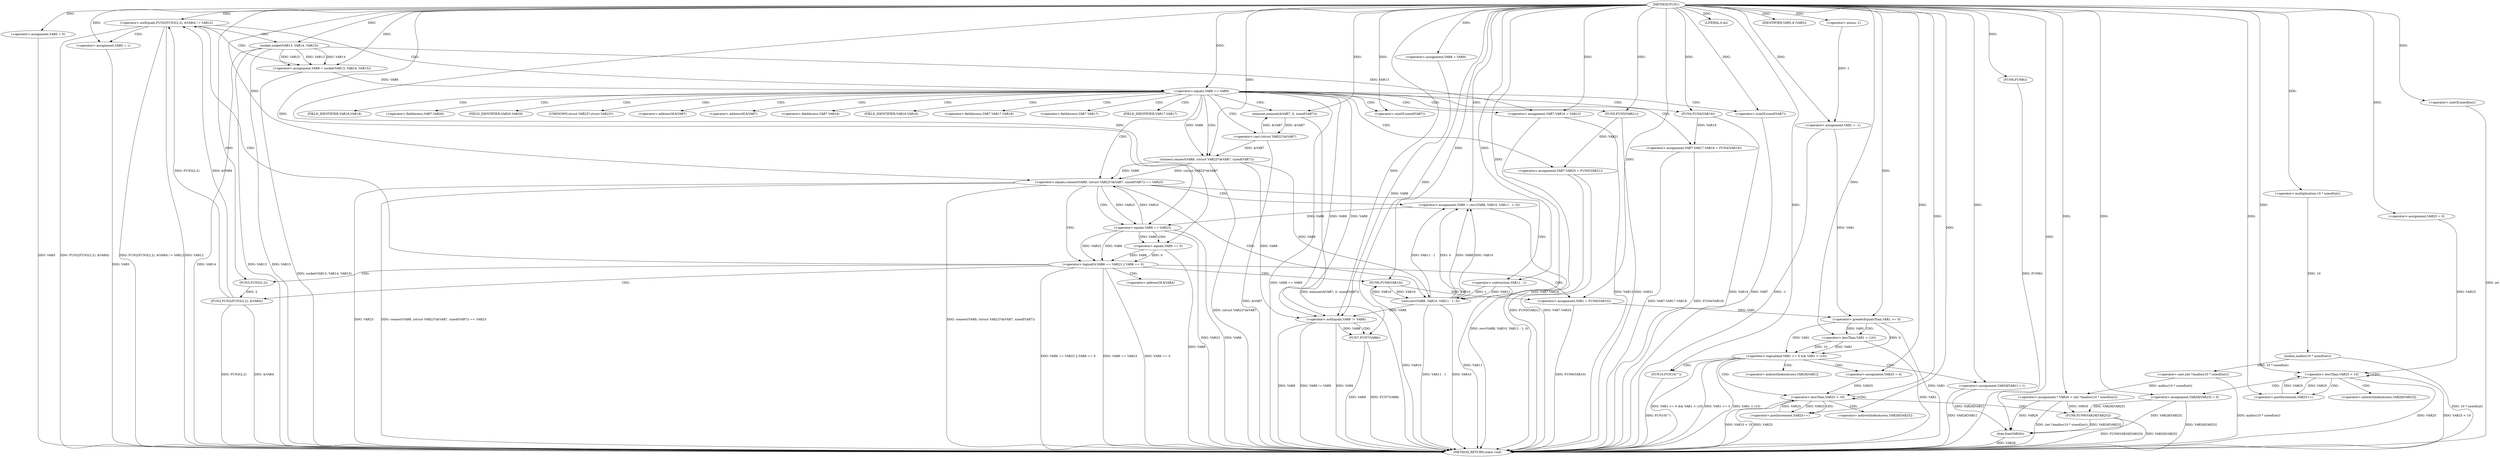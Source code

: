 digraph FUN1 {  
"1000100" [label = "(METHOD,FUN1)" ]
"1000286" [label = "(METHOD_RETURN,static void)" ]
"1000103" [label = "(<operator>.assignment,VAR1 = -1)" ]
"1000105" [label = "(<operator>.minus,-1)" ]
"1000112" [label = "(<operator>.assignment,VAR5 = 0)" ]
"1000118" [label = "(<operator>.assignment,VAR8 = VAR9)" ]
"1000125" [label = "(<operator>.notEquals,FUN2(FUN3(2,2), &VAR4) != VAR12)" ]
"1000126" [label = "(FUN2,FUN2(FUN3(2,2), &VAR4))" ]
"1000127" [label = "(FUN3,FUN3(2,2))" ]
"1000135" [label = "(<operator>.assignment,VAR5 = 1)" ]
"1000138" [label = "(<operator>.assignment,VAR8 = socket(VAR13, VAR14, VAR15))" ]
"1000140" [label = "(socket,socket(VAR13, VAR14, VAR15))" ]
"1000145" [label = "(<operator>.equals,VAR8 == VAR9)" ]
"1000150" [label = "(memset,memset(&VAR7, 0, sizeof(VAR7)))" ]
"1000154" [label = "(<operator>.sizeOf,sizeof(VAR7))" ]
"1000156" [label = "(<operator>.assignment,VAR7.VAR16 = VAR13)" ]
"1000161" [label = "(<operator>.assignment,VAR7.VAR17.VAR18 = FUN4(VAR19))" ]
"1000167" [label = "(FUN4,FUN4(VAR19))" ]
"1000169" [label = "(<operator>.assignment,VAR7.VAR20 = FUN5(VAR21))" ]
"1000173" [label = "(FUN5,FUN5(VAR21))" ]
"1000176" [label = "(<operator>.equals,connect(VAR8, (struct VAR22*)&VAR7, sizeof(VAR7)) == VAR23)" ]
"1000177" [label = "(connect,connect(VAR8, (struct VAR22*)&VAR7, sizeof(VAR7)))" ]
"1000179" [label = "(<operator>.cast,(struct VAR22*)&VAR7)" ]
"1000183" [label = "(<operator>.sizeOf,sizeof(VAR7))" ]
"1000188" [label = "(<operator>.assignment,VAR6 = recv(VAR8, VAR10, VAR11 - 1, 0))" ]
"1000190" [label = "(recv,recv(VAR8, VAR10, VAR11 - 1, 0))" ]
"1000193" [label = "(<operator>.subtraction,VAR11 - 1)" ]
"1000198" [label = "(<operator>.logicalOr,VAR6 == VAR23 || VAR6 == 0)" ]
"1000199" [label = "(<operator>.equals,VAR6 == VAR23)" ]
"1000202" [label = "(<operator>.equals,VAR6 == 0)" ]
"1000207" [label = "(<operator>.assignment,VAR1 = FUN6(VAR10))" ]
"1000209" [label = "(FUN6,FUN6(VAR10))" ]
"1000211" [label = "(LITERAL,0,do)" ]
"1000213" [label = "(<operator>.notEquals,VAR8 != VAR9)" ]
"1000217" [label = "(FUN7,FUN7(VAR8))" ]
"1000220" [label = "(IDENTIFIER,VAR5,if (VAR5))" ]
"1000222" [label = "(FUN8,FUN8())" ]
"1000228" [label = "(<operator>.assignment,* VAR26 = (int *)malloc(10 * sizeof(int)))" ]
"1000230" [label = "(<operator>.cast,(int *)malloc(10 * sizeof(int)))" ]
"1000232" [label = "(malloc,malloc(10 * sizeof(int)))" ]
"1000233" [label = "(<operator>.multiplication,10 * sizeof(int))" ]
"1000235" [label = "(<operator>.sizeOf,sizeof(int))" ]
"1000238" [label = "(<operator>.assignment,VAR25 = 0)" ]
"1000241" [label = "(<operator>.lessThan,VAR25 < 10)" ]
"1000244" [label = "(<operator>.postIncrement,VAR25++)" ]
"1000247" [label = "(<operator>.assignment,VAR26[VAR25] = 0)" ]
"1000253" [label = "(<operator>.logicalAnd,VAR1 >= 0 && VAR1 < (10))" ]
"1000254" [label = "(<operator>.greaterEqualsThan,VAR1 >= 0)" ]
"1000257" [label = "(<operator>.lessThan,VAR1 < (10))" ]
"1000261" [label = "(<operator>.assignment,VAR26[VAR1] = 1)" ]
"1000267" [label = "(<operator>.assignment,VAR25 = 0)" ]
"1000270" [label = "(<operator>.lessThan,VAR25 < 10)" ]
"1000273" [label = "(<operator>.postIncrement,VAR25++)" ]
"1000276" [label = "(FUN9,FUN9(VAR26[VAR25]))" ]
"1000282" [label = "(FUN10,FUN10(\"\"))" ]
"1000284" [label = "(free,free(VAR26))" ]
"1000130" [label = "(<operator>.addressOf,&VAR4)" ]
"1000151" [label = "(<operator>.addressOf,&VAR7)" ]
"1000157" [label = "(<operator>.fieldAccess,VAR7.VAR16)" ]
"1000159" [label = "(FIELD_IDENTIFIER,VAR16,VAR16)" ]
"1000162" [label = "(<operator>.fieldAccess,VAR7.VAR17.VAR18)" ]
"1000163" [label = "(<operator>.fieldAccess,VAR7.VAR17)" ]
"1000165" [label = "(FIELD_IDENTIFIER,VAR17,VAR17)" ]
"1000166" [label = "(FIELD_IDENTIFIER,VAR18,VAR18)" ]
"1000170" [label = "(<operator>.fieldAccess,VAR7.VAR20)" ]
"1000172" [label = "(FIELD_IDENTIFIER,VAR20,VAR20)" ]
"1000180" [label = "(UNKNOWN,struct VAR22*,struct VAR22*)" ]
"1000181" [label = "(<operator>.addressOf,&VAR7)" ]
"1000248" [label = "(<operator>.indirectIndexAccess,VAR26[VAR25])" ]
"1000262" [label = "(<operator>.indirectIndexAccess,VAR26[VAR1])" ]
"1000277" [label = "(<operator>.indirectIndexAccess,VAR26[VAR25])" ]
  "1000140" -> "1000286"  [ label = "DDG: VAR14"] 
  "1000176" -> "1000286"  [ label = "DDG: VAR23"] 
  "1000103" -> "1000286"  [ label = "DDG: -1"] 
  "1000179" -> "1000286"  [ label = "DDG: &VAR7"] 
  "1000261" -> "1000286"  [ label = "DDG: VAR26[VAR1]"] 
  "1000247" -> "1000286"  [ label = "DDG: VAR26[VAR25]"] 
  "1000167" -> "1000286"  [ label = "DDG: VAR19"] 
  "1000126" -> "1000286"  [ label = "DDG: &VAR4"] 
  "1000125" -> "1000286"  [ label = "DDG: FUN2(FUN3(2,2), &VAR4)"] 
  "1000125" -> "1000286"  [ label = "DDG: FUN2(FUN3(2,2), &VAR4) != VAR12"] 
  "1000193" -> "1000286"  [ label = "DDG: VAR11"] 
  "1000199" -> "1000286"  [ label = "DDG: VAR23"] 
  "1000207" -> "1000286"  [ label = "DDG: FUN6(VAR10)"] 
  "1000284" -> "1000286"  [ label = "DDG: VAR26"] 
  "1000282" -> "1000286"  [ label = "DDG: FUN10(\"\")"] 
  "1000209" -> "1000286"  [ label = "DDG: VAR10"] 
  "1000235" -> "1000286"  [ label = "DDG: int"] 
  "1000232" -> "1000286"  [ label = "DDG: 10 * sizeof(int)"] 
  "1000253" -> "1000286"  [ label = "DDG: VAR1 >= 0 && VAR1 < (10)"] 
  "1000188" -> "1000286"  [ label = "DDG: recv(VAR8, VAR10, VAR11 - 1, 0)"] 
  "1000199" -> "1000286"  [ label = "DDG: VAR6"] 
  "1000156" -> "1000286"  [ label = "DDG: VAR7.VAR16"] 
  "1000177" -> "1000286"  [ label = "DDG: (struct VAR22*)&VAR7"] 
  "1000254" -> "1000286"  [ label = "DDG: VAR1"] 
  "1000217" -> "1000286"  [ label = "DDG: FUN7(VAR8)"] 
  "1000156" -> "1000286"  [ label = "DDG: VAR13"] 
  "1000213" -> "1000286"  [ label = "DDG: VAR8"] 
  "1000253" -> "1000286"  [ label = "DDG: VAR1 >= 0"] 
  "1000125" -> "1000286"  [ label = "DDG: VAR12"] 
  "1000140" -> "1000286"  [ label = "DDG: VAR13"] 
  "1000138" -> "1000286"  [ label = "DDG: socket(VAR13, VAR14, VAR15)"] 
  "1000183" -> "1000286"  [ label = "DDG: VAR7"] 
  "1000161" -> "1000286"  [ label = "DDG: FUN4(VAR19)"] 
  "1000217" -> "1000286"  [ label = "DDG: VAR8"] 
  "1000202" -> "1000286"  [ label = "DDG: VAR6"] 
  "1000222" -> "1000286"  [ label = "DDG: FUN8()"] 
  "1000257" -> "1000286"  [ label = "DDG: VAR1"] 
  "1000176" -> "1000286"  [ label = "DDG: connect(VAR8, (struct VAR22*)&VAR7, sizeof(VAR7)) == VAR23"] 
  "1000126" -> "1000286"  [ label = "DDG: FUN3(2,2)"] 
  "1000276" -> "1000286"  [ label = "DDG: FUN9(VAR26[VAR25])"] 
  "1000198" -> "1000286"  [ label = "DDG: VAR6 == VAR23"] 
  "1000230" -> "1000286"  [ label = "DDG: malloc(10 * sizeof(int))"] 
  "1000213" -> "1000286"  [ label = "DDG: VAR8 != VAR9"] 
  "1000190" -> "1000286"  [ label = "DDG: VAR11 - 1"] 
  "1000112" -> "1000286"  [ label = "DDG: VAR5"] 
  "1000169" -> "1000286"  [ label = "DDG: FUN5(VAR21)"] 
  "1000135" -> "1000286"  [ label = "DDG: VAR5"] 
  "1000276" -> "1000286"  [ label = "DDG: VAR26[VAR25]"] 
  "1000241" -> "1000286"  [ label = "DDG: VAR25"] 
  "1000145" -> "1000286"  [ label = "DDG: VAR8 == VAR9"] 
  "1000140" -> "1000286"  [ label = "DDG: VAR15"] 
  "1000228" -> "1000286"  [ label = "DDG: (int *)malloc(10 * sizeof(int))"] 
  "1000213" -> "1000286"  [ label = "DDG: VAR9"] 
  "1000176" -> "1000286"  [ label = "DDG: connect(VAR8, (struct VAR22*)&VAR7, sizeof(VAR7))"] 
  "1000169" -> "1000286"  [ label = "DDG: VAR7.VAR20"] 
  "1000270" -> "1000286"  [ label = "DDG: VAR25 < 10"] 
  "1000150" -> "1000286"  [ label = "DDG: memset(&VAR7, 0, sizeof(VAR7))"] 
  "1000253" -> "1000286"  [ label = "DDG: VAR1 < (10)"] 
  "1000161" -> "1000286"  [ label = "DDG: VAR7.VAR17.VAR18"] 
  "1000241" -> "1000286"  [ label = "DDG: VAR25 < 10"] 
  "1000270" -> "1000286"  [ label = "DDG: VAR25"] 
  "1000190" -> "1000286"  [ label = "DDG: VAR10"] 
  "1000173" -> "1000286"  [ label = "DDG: VAR21"] 
  "1000198" -> "1000286"  [ label = "DDG: VAR6 == 0"] 
  "1000198" -> "1000286"  [ label = "DDG: VAR6 == VAR23 || VAR6 == 0"] 
  "1000105" -> "1000103"  [ label = "DDG: 1"] 
  "1000100" -> "1000103"  [ label = "DDG: "] 
  "1000100" -> "1000105"  [ label = "DDG: "] 
  "1000100" -> "1000112"  [ label = "DDG: "] 
  "1000100" -> "1000118"  [ label = "DDG: "] 
  "1000126" -> "1000125"  [ label = "DDG: FUN3(2,2)"] 
  "1000126" -> "1000125"  [ label = "DDG: &VAR4"] 
  "1000127" -> "1000126"  [ label = "DDG: 2"] 
  "1000100" -> "1000127"  [ label = "DDG: "] 
  "1000100" -> "1000125"  [ label = "DDG: "] 
  "1000100" -> "1000135"  [ label = "DDG: "] 
  "1000140" -> "1000138"  [ label = "DDG: VAR13"] 
  "1000140" -> "1000138"  [ label = "DDG: VAR14"] 
  "1000140" -> "1000138"  [ label = "DDG: VAR15"] 
  "1000100" -> "1000138"  [ label = "DDG: "] 
  "1000100" -> "1000140"  [ label = "DDG: "] 
  "1000138" -> "1000145"  [ label = "DDG: VAR8"] 
  "1000100" -> "1000145"  [ label = "DDG: "] 
  "1000179" -> "1000150"  [ label = "DDG: &VAR7"] 
  "1000100" -> "1000150"  [ label = "DDG: "] 
  "1000100" -> "1000154"  [ label = "DDG: "] 
  "1000140" -> "1000156"  [ label = "DDG: VAR13"] 
  "1000100" -> "1000156"  [ label = "DDG: "] 
  "1000167" -> "1000161"  [ label = "DDG: VAR19"] 
  "1000100" -> "1000167"  [ label = "DDG: "] 
  "1000173" -> "1000169"  [ label = "DDG: VAR21"] 
  "1000100" -> "1000173"  [ label = "DDG: "] 
  "1000177" -> "1000176"  [ label = "DDG: VAR8"] 
  "1000177" -> "1000176"  [ label = "DDG: (struct VAR22*)&VAR7"] 
  "1000145" -> "1000177"  [ label = "DDG: VAR8"] 
  "1000100" -> "1000177"  [ label = "DDG: "] 
  "1000179" -> "1000177"  [ label = "DDG: &VAR7"] 
  "1000150" -> "1000179"  [ label = "DDG: &VAR7"] 
  "1000100" -> "1000183"  [ label = "DDG: "] 
  "1000199" -> "1000176"  [ label = "DDG: VAR23"] 
  "1000100" -> "1000176"  [ label = "DDG: "] 
  "1000190" -> "1000188"  [ label = "DDG: VAR8"] 
  "1000190" -> "1000188"  [ label = "DDG: VAR10"] 
  "1000190" -> "1000188"  [ label = "DDG: VAR11 - 1"] 
  "1000190" -> "1000188"  [ label = "DDG: 0"] 
  "1000100" -> "1000188"  [ label = "DDG: "] 
  "1000177" -> "1000190"  [ label = "DDG: VAR8"] 
  "1000100" -> "1000190"  [ label = "DDG: "] 
  "1000209" -> "1000190"  [ label = "DDG: VAR10"] 
  "1000193" -> "1000190"  [ label = "DDG: VAR11"] 
  "1000193" -> "1000190"  [ label = "DDG: 1"] 
  "1000100" -> "1000193"  [ label = "DDG: "] 
  "1000199" -> "1000198"  [ label = "DDG: VAR6"] 
  "1000199" -> "1000198"  [ label = "DDG: VAR23"] 
  "1000188" -> "1000199"  [ label = "DDG: VAR6"] 
  "1000100" -> "1000199"  [ label = "DDG: "] 
  "1000176" -> "1000199"  [ label = "DDG: VAR23"] 
  "1000202" -> "1000198"  [ label = "DDG: VAR6"] 
  "1000202" -> "1000198"  [ label = "DDG: 0"] 
  "1000199" -> "1000202"  [ label = "DDG: VAR6"] 
  "1000100" -> "1000202"  [ label = "DDG: "] 
  "1000209" -> "1000207"  [ label = "DDG: VAR10"] 
  "1000100" -> "1000207"  [ label = "DDG: "] 
  "1000190" -> "1000209"  [ label = "DDG: VAR10"] 
  "1000100" -> "1000209"  [ label = "DDG: "] 
  "1000100" -> "1000211"  [ label = "DDG: "] 
  "1000177" -> "1000213"  [ label = "DDG: VAR8"] 
  "1000190" -> "1000213"  [ label = "DDG: VAR8"] 
  "1000118" -> "1000213"  [ label = "DDG: VAR8"] 
  "1000145" -> "1000213"  [ label = "DDG: VAR8"] 
  "1000100" -> "1000213"  [ label = "DDG: "] 
  "1000145" -> "1000213"  [ label = "DDG: VAR9"] 
  "1000213" -> "1000217"  [ label = "DDG: VAR8"] 
  "1000100" -> "1000217"  [ label = "DDG: "] 
  "1000100" -> "1000220"  [ label = "DDG: "] 
  "1000100" -> "1000222"  [ label = "DDG: "] 
  "1000230" -> "1000228"  [ label = "DDG: malloc(10 * sizeof(int))"] 
  "1000100" -> "1000228"  [ label = "DDG: "] 
  "1000232" -> "1000230"  [ label = "DDG: 10 * sizeof(int)"] 
  "1000233" -> "1000232"  [ label = "DDG: 10"] 
  "1000100" -> "1000233"  [ label = "DDG: "] 
  "1000100" -> "1000235"  [ label = "DDG: "] 
  "1000100" -> "1000238"  [ label = "DDG: "] 
  "1000238" -> "1000241"  [ label = "DDG: VAR25"] 
  "1000244" -> "1000241"  [ label = "DDG: VAR25"] 
  "1000100" -> "1000241"  [ label = "DDG: "] 
  "1000241" -> "1000244"  [ label = "DDG: VAR25"] 
  "1000100" -> "1000244"  [ label = "DDG: "] 
  "1000100" -> "1000247"  [ label = "DDG: "] 
  "1000254" -> "1000253"  [ label = "DDG: VAR1"] 
  "1000254" -> "1000253"  [ label = "DDG: 0"] 
  "1000103" -> "1000254"  [ label = "DDG: VAR1"] 
  "1000207" -> "1000254"  [ label = "DDG: VAR1"] 
  "1000100" -> "1000254"  [ label = "DDG: "] 
  "1000257" -> "1000253"  [ label = "DDG: VAR1"] 
  "1000257" -> "1000253"  [ label = "DDG: 10"] 
  "1000254" -> "1000257"  [ label = "DDG: VAR1"] 
  "1000100" -> "1000257"  [ label = "DDG: "] 
  "1000100" -> "1000261"  [ label = "DDG: "] 
  "1000100" -> "1000267"  [ label = "DDG: "] 
  "1000267" -> "1000270"  [ label = "DDG: VAR25"] 
  "1000273" -> "1000270"  [ label = "DDG: VAR25"] 
  "1000100" -> "1000270"  [ label = "DDG: "] 
  "1000270" -> "1000273"  [ label = "DDG: VAR25"] 
  "1000100" -> "1000273"  [ label = "DDG: "] 
  "1000247" -> "1000276"  [ label = "DDG: VAR26[VAR25]"] 
  "1000228" -> "1000276"  [ label = "DDG: VAR26"] 
  "1000100" -> "1000282"  [ label = "DDG: "] 
  "1000247" -> "1000284"  [ label = "DDG: VAR26[VAR25]"] 
  "1000228" -> "1000284"  [ label = "DDG: VAR26"] 
  "1000261" -> "1000284"  [ label = "DDG: VAR26[VAR1]"] 
  "1000276" -> "1000284"  [ label = "DDG: VAR26[VAR25]"] 
  "1000100" -> "1000284"  [ label = "DDG: "] 
  "1000125" -> "1000145"  [ label = "CDG: "] 
  "1000125" -> "1000138"  [ label = "CDG: "] 
  "1000125" -> "1000135"  [ label = "CDG: "] 
  "1000125" -> "1000140"  [ label = "CDG: "] 
  "1000145" -> "1000156"  [ label = "CDG: "] 
  "1000145" -> "1000161"  [ label = "CDG: "] 
  "1000145" -> "1000150"  [ label = "CDG: "] 
  "1000145" -> "1000166"  [ label = "CDG: "] 
  "1000145" -> "1000180"  [ label = "CDG: "] 
  "1000145" -> "1000183"  [ label = "CDG: "] 
  "1000145" -> "1000165"  [ label = "CDG: "] 
  "1000145" -> "1000157"  [ label = "CDG: "] 
  "1000145" -> "1000167"  [ label = "CDG: "] 
  "1000145" -> "1000154"  [ label = "CDG: "] 
  "1000145" -> "1000151"  [ label = "CDG: "] 
  "1000145" -> "1000179"  [ label = "CDG: "] 
  "1000145" -> "1000176"  [ label = "CDG: "] 
  "1000145" -> "1000172"  [ label = "CDG: "] 
  "1000145" -> "1000169"  [ label = "CDG: "] 
  "1000145" -> "1000163"  [ label = "CDG: "] 
  "1000145" -> "1000159"  [ label = "CDG: "] 
  "1000145" -> "1000173"  [ label = "CDG: "] 
  "1000145" -> "1000170"  [ label = "CDG: "] 
  "1000145" -> "1000177"  [ label = "CDG: "] 
  "1000145" -> "1000162"  [ label = "CDG: "] 
  "1000145" -> "1000181"  [ label = "CDG: "] 
  "1000176" -> "1000199"  [ label = "CDG: "] 
  "1000176" -> "1000188"  [ label = "CDG: "] 
  "1000176" -> "1000190"  [ label = "CDG: "] 
  "1000176" -> "1000198"  [ label = "CDG: "] 
  "1000176" -> "1000193"  [ label = "CDG: "] 
  "1000198" -> "1000207"  [ label = "CDG: "] 
  "1000198" -> "1000209"  [ label = "CDG: "] 
  "1000198" -> "1000125"  [ label = "CDG: "] 
  "1000198" -> "1000127"  [ label = "CDG: "] 
  "1000198" -> "1000126"  [ label = "CDG: "] 
  "1000198" -> "1000130"  [ label = "CDG: "] 
  "1000199" -> "1000202"  [ label = "CDG: "] 
  "1000213" -> "1000217"  [ label = "CDG: "] 
  "1000241" -> "1000244"  [ label = "CDG: "] 
  "1000241" -> "1000248"  [ label = "CDG: "] 
  "1000241" -> "1000247"  [ label = "CDG: "] 
  "1000241" -> "1000241"  [ label = "CDG: "] 
  "1000253" -> "1000282"  [ label = "CDG: "] 
  "1000253" -> "1000261"  [ label = "CDG: "] 
  "1000253" -> "1000270"  [ label = "CDG: "] 
  "1000253" -> "1000262"  [ label = "CDG: "] 
  "1000253" -> "1000267"  [ label = "CDG: "] 
  "1000254" -> "1000257"  [ label = "CDG: "] 
  "1000270" -> "1000276"  [ label = "CDG: "] 
  "1000270" -> "1000277"  [ label = "CDG: "] 
  "1000270" -> "1000273"  [ label = "CDG: "] 
  "1000270" -> "1000270"  [ label = "CDG: "] 
}
